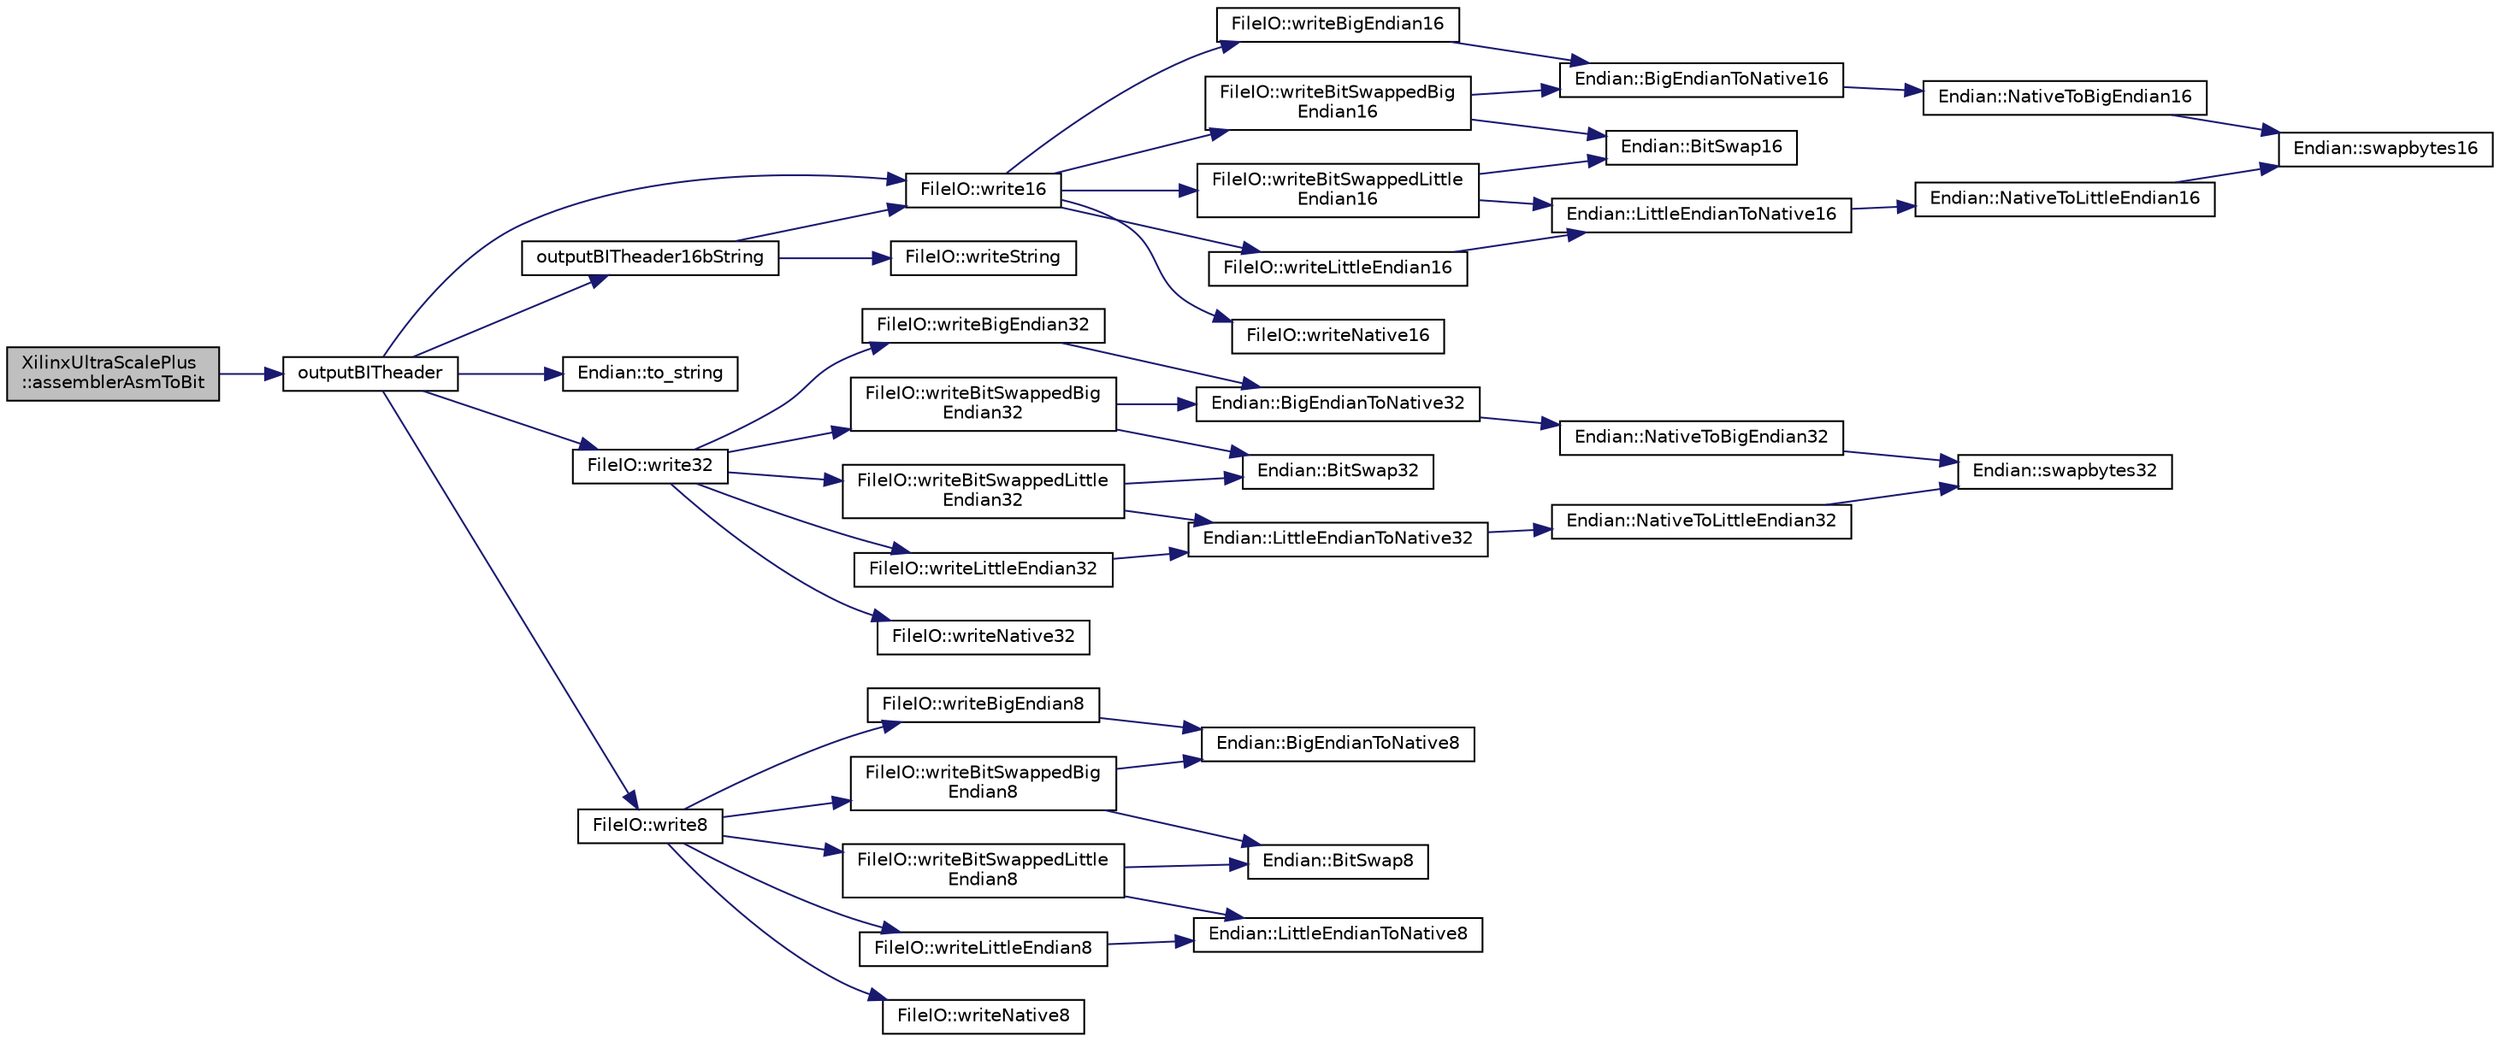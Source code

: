 digraph "XilinxUltraScalePlus::assemblerAsmToBit"
{
 // INTERACTIVE_SVG=YES
 // LATEX_PDF_SIZE
  edge [fontname="Helvetica",fontsize="10",labelfontname="Helvetica",labelfontsize="10"];
  node [fontname="Helvetica",fontsize="10",shape=record];
  rankdir="LR";
  Node1 [label="XilinxUltraScalePlus\l::assemblerAsmToBit",height=0.2,width=0.4,color="black", fillcolor="grey75", style="filled", fontcolor="black",tooltip=" "];
  Node1 -> Node2 [color="midnightblue",fontsize="10",style="solid",fontname="Helvetica"];
  Node2 [label="outputBITheader",height=0.2,width=0.4,color="black", fillcolor="white", style="filled",URL="$inlineOutput_8h.html#a0c4ad3b4e1c62c65e46e9cd76047b39e",tooltip=" "];
  Node2 -> Node3 [color="midnightblue",fontsize="10",style="solid",fontname="Helvetica"];
  Node3 [label="outputBITheader16bString",height=0.2,width=0.4,color="black", fillcolor="white", style="filled",URL="$inlineOutput_8h.html#ab5c46a8c5c50b0bbd4c9bfdd9c29051b",tooltip=" "];
  Node3 -> Node4 [color="midnightblue",fontsize="10",style="solid",fontname="Helvetica"];
  Node4 [label="FileIO::write16",height=0.2,width=0.4,color="black", fillcolor="white", style="filled",URL="$namespaceFileIO.html#a5eba9ac0d7604d5907eb9effe14b4920",tooltip=" "];
  Node4 -> Node5 [color="midnightblue",fontsize="10",style="solid",fontname="Helvetica"];
  Node5 [label="FileIO::writeBigEndian16",height=0.2,width=0.4,color="black", fillcolor="white", style="filled",URL="$namespaceFileIO.html#a2fa916aaa03f99c0a68d8a56093fea2f",tooltip=" "];
  Node5 -> Node6 [color="midnightblue",fontsize="10",style="solid",fontname="Helvetica"];
  Node6 [label="Endian::BigEndianToNative16",height=0.2,width=0.4,color="black", fillcolor="white", style="filled",URL="$namespaceEndian.html#afb674eed3d17c61f0d99ecb1b2737ad5",tooltip=" "];
  Node6 -> Node7 [color="midnightblue",fontsize="10",style="solid",fontname="Helvetica"];
  Node7 [label="Endian::NativeToBigEndian16",height=0.2,width=0.4,color="black", fillcolor="white", style="filled",URL="$namespaceEndian.html#a93717d389cf7fd2e4c837599124ac67d",tooltip=" "];
  Node7 -> Node8 [color="midnightblue",fontsize="10",style="solid",fontname="Helvetica"];
  Node8 [label="Endian::swapbytes16",height=0.2,width=0.4,color="black", fillcolor="white", style="filled",URL="$namespaceEndian.html#a374ca218715c0e791eb073a14a66647f",tooltip=" "];
  Node4 -> Node9 [color="midnightblue",fontsize="10",style="solid",fontname="Helvetica"];
  Node9 [label="FileIO::writeBitSwappedBig\lEndian16",height=0.2,width=0.4,color="black", fillcolor="white", style="filled",URL="$namespaceFileIO.html#a2d67fb6a81fe99e987ddcfac643358e3",tooltip=" "];
  Node9 -> Node6 [color="midnightblue",fontsize="10",style="solid",fontname="Helvetica"];
  Node9 -> Node10 [color="midnightblue",fontsize="10",style="solid",fontname="Helvetica"];
  Node10 [label="Endian::BitSwap16",height=0.2,width=0.4,color="black", fillcolor="white", style="filled",URL="$namespaceEndian.html#a299b13501873eba82fbb3df182a26414",tooltip=" "];
  Node4 -> Node11 [color="midnightblue",fontsize="10",style="solid",fontname="Helvetica"];
  Node11 [label="FileIO::writeBitSwappedLittle\lEndian16",height=0.2,width=0.4,color="black", fillcolor="white", style="filled",URL="$namespaceFileIO.html#ad3152bc558b95cb7f9c30ffac1226fc4",tooltip=" "];
  Node11 -> Node10 [color="midnightblue",fontsize="10",style="solid",fontname="Helvetica"];
  Node11 -> Node12 [color="midnightblue",fontsize="10",style="solid",fontname="Helvetica"];
  Node12 [label="Endian::LittleEndianToNative16",height=0.2,width=0.4,color="black", fillcolor="white", style="filled",URL="$namespaceEndian.html#ae5a1794961e4b010f98402e353502c23",tooltip=" "];
  Node12 -> Node13 [color="midnightblue",fontsize="10",style="solid",fontname="Helvetica"];
  Node13 [label="Endian::NativeToLittleEndian16",height=0.2,width=0.4,color="black", fillcolor="white", style="filled",URL="$namespaceEndian.html#a4a6b9949494c8d1e6bf260513542fc79",tooltip=" "];
  Node13 -> Node8 [color="midnightblue",fontsize="10",style="solid",fontname="Helvetica"];
  Node4 -> Node14 [color="midnightblue",fontsize="10",style="solid",fontname="Helvetica"];
  Node14 [label="FileIO::writeLittleEndian16",height=0.2,width=0.4,color="black", fillcolor="white", style="filled",URL="$namespaceFileIO.html#ab7165d35b2f1c49760ed6fa94e0d2d92",tooltip=" "];
  Node14 -> Node12 [color="midnightblue",fontsize="10",style="solid",fontname="Helvetica"];
  Node4 -> Node15 [color="midnightblue",fontsize="10",style="solid",fontname="Helvetica"];
  Node15 [label="FileIO::writeNative16",height=0.2,width=0.4,color="black", fillcolor="white", style="filled",URL="$namespaceFileIO.html#aacd2c7076c547bf4a699dbe5c32c0344",tooltip=" "];
  Node3 -> Node16 [color="midnightblue",fontsize="10",style="solid",fontname="Helvetica"];
  Node16 [label="FileIO::writeString",height=0.2,width=0.4,color="black", fillcolor="white", style="filled",URL="$namespaceFileIO.html#a5593f85a33496231ece8ca1dd2b78b15",tooltip=" "];
  Node2 -> Node17 [color="midnightblue",fontsize="10",style="solid",fontname="Helvetica"];
  Node17 [label="Endian::to_string",height=0.2,width=0.4,color="black", fillcolor="white", style="filled",URL="$namespaceEndian.html#a902308bd860c14813fea8a4d3607d7a0",tooltip=" "];
  Node2 -> Node4 [color="midnightblue",fontsize="10",style="solid",fontname="Helvetica"];
  Node2 -> Node18 [color="midnightblue",fontsize="10",style="solid",fontname="Helvetica"];
  Node18 [label="FileIO::write32",height=0.2,width=0.4,color="black", fillcolor="white", style="filled",URL="$namespaceFileIO.html#afa294bfd5dd5b103f150467ec14e64a9",tooltip=" "];
  Node18 -> Node19 [color="midnightblue",fontsize="10",style="solid",fontname="Helvetica"];
  Node19 [label="FileIO::writeBigEndian32",height=0.2,width=0.4,color="black", fillcolor="white", style="filled",URL="$namespaceFileIO.html#a8c0506d6408b37c822b4a49235504042",tooltip=" "];
  Node19 -> Node20 [color="midnightblue",fontsize="10",style="solid",fontname="Helvetica"];
  Node20 [label="Endian::BigEndianToNative32",height=0.2,width=0.4,color="black", fillcolor="white", style="filled",URL="$namespaceEndian.html#a6a54530860ad8ec19facaaa26ae9a6ae",tooltip=" "];
  Node20 -> Node21 [color="midnightblue",fontsize="10",style="solid",fontname="Helvetica"];
  Node21 [label="Endian::NativeToBigEndian32",height=0.2,width=0.4,color="black", fillcolor="white", style="filled",URL="$namespaceEndian.html#a7cd80b2cb2ed674196a68549c8489f88",tooltip=" "];
  Node21 -> Node22 [color="midnightblue",fontsize="10",style="solid",fontname="Helvetica"];
  Node22 [label="Endian::swapbytes32",height=0.2,width=0.4,color="black", fillcolor="white", style="filled",URL="$namespaceEndian.html#a7c0178c39449483c29a1a305d0a73606",tooltip=" "];
  Node18 -> Node23 [color="midnightblue",fontsize="10",style="solid",fontname="Helvetica"];
  Node23 [label="FileIO::writeBitSwappedBig\lEndian32",height=0.2,width=0.4,color="black", fillcolor="white", style="filled",URL="$namespaceFileIO.html#ae4b3083b2a3c3e857cf908b5401cd8e0",tooltip=" "];
  Node23 -> Node20 [color="midnightblue",fontsize="10",style="solid",fontname="Helvetica"];
  Node23 -> Node24 [color="midnightblue",fontsize="10",style="solid",fontname="Helvetica"];
  Node24 [label="Endian::BitSwap32",height=0.2,width=0.4,color="black", fillcolor="white", style="filled",URL="$namespaceEndian.html#abaf85e5d8d9641e35ffb4a5bcfc37f84",tooltip=" "];
  Node18 -> Node25 [color="midnightblue",fontsize="10",style="solid",fontname="Helvetica"];
  Node25 [label="FileIO::writeBitSwappedLittle\lEndian32",height=0.2,width=0.4,color="black", fillcolor="white", style="filled",URL="$namespaceFileIO.html#a3963952d81068f85653dff1f5f357dc6",tooltip=" "];
  Node25 -> Node24 [color="midnightblue",fontsize="10",style="solid",fontname="Helvetica"];
  Node25 -> Node26 [color="midnightblue",fontsize="10",style="solid",fontname="Helvetica"];
  Node26 [label="Endian::LittleEndianToNative32",height=0.2,width=0.4,color="black", fillcolor="white", style="filled",URL="$namespaceEndian.html#aabd838029ed523d5280997f4ca10f859",tooltip=" "];
  Node26 -> Node27 [color="midnightblue",fontsize="10",style="solid",fontname="Helvetica"];
  Node27 [label="Endian::NativeToLittleEndian32",height=0.2,width=0.4,color="black", fillcolor="white", style="filled",URL="$namespaceEndian.html#a4ef36a4fee2f667cf8ac3f67017716bb",tooltip=" "];
  Node27 -> Node22 [color="midnightblue",fontsize="10",style="solid",fontname="Helvetica"];
  Node18 -> Node28 [color="midnightblue",fontsize="10",style="solid",fontname="Helvetica"];
  Node28 [label="FileIO::writeLittleEndian32",height=0.2,width=0.4,color="black", fillcolor="white", style="filled",URL="$namespaceFileIO.html#a93849b8d8b9429d4acdbbc414d998218",tooltip=" "];
  Node28 -> Node26 [color="midnightblue",fontsize="10",style="solid",fontname="Helvetica"];
  Node18 -> Node29 [color="midnightblue",fontsize="10",style="solid",fontname="Helvetica"];
  Node29 [label="FileIO::writeNative32",height=0.2,width=0.4,color="black", fillcolor="white", style="filled",URL="$namespaceFileIO.html#ad35c44baa638184b786a69c360e15357",tooltip=" "];
  Node2 -> Node30 [color="midnightblue",fontsize="10",style="solid",fontname="Helvetica"];
  Node30 [label="FileIO::write8",height=0.2,width=0.4,color="black", fillcolor="white", style="filled",URL="$namespaceFileIO.html#ac50f56ad42f6971fc553591980e05776",tooltip=" "];
  Node30 -> Node31 [color="midnightblue",fontsize="10",style="solid",fontname="Helvetica"];
  Node31 [label="FileIO::writeBigEndian8",height=0.2,width=0.4,color="black", fillcolor="white", style="filled",URL="$namespaceFileIO.html#aabde2039444f25bbb48c2601868b828d",tooltip=" "];
  Node31 -> Node32 [color="midnightblue",fontsize="10",style="solid",fontname="Helvetica"];
  Node32 [label="Endian::BigEndianToNative8",height=0.2,width=0.4,color="black", fillcolor="white", style="filled",URL="$namespaceEndian.html#a1b015d819713390c25d87cc03f75be8f",tooltip=" "];
  Node30 -> Node33 [color="midnightblue",fontsize="10",style="solid",fontname="Helvetica"];
  Node33 [label="FileIO::writeBitSwappedBig\lEndian8",height=0.2,width=0.4,color="black", fillcolor="white", style="filled",URL="$namespaceFileIO.html#af27bf39a3e75ab776a3c6a42698a098a",tooltip=" "];
  Node33 -> Node32 [color="midnightblue",fontsize="10",style="solid",fontname="Helvetica"];
  Node33 -> Node34 [color="midnightblue",fontsize="10",style="solid",fontname="Helvetica"];
  Node34 [label="Endian::BitSwap8",height=0.2,width=0.4,color="black", fillcolor="white", style="filled",URL="$namespaceEndian.html#a36a7e410427efdc262d2d4c93fb80561",tooltip=" "];
  Node30 -> Node35 [color="midnightblue",fontsize="10",style="solid",fontname="Helvetica"];
  Node35 [label="FileIO::writeBitSwappedLittle\lEndian8",height=0.2,width=0.4,color="black", fillcolor="white", style="filled",URL="$namespaceFileIO.html#a21ca7bc65219c5965f7b9aab714f60bc",tooltip=" "];
  Node35 -> Node34 [color="midnightblue",fontsize="10",style="solid",fontname="Helvetica"];
  Node35 -> Node36 [color="midnightblue",fontsize="10",style="solid",fontname="Helvetica"];
  Node36 [label="Endian::LittleEndianToNative8",height=0.2,width=0.4,color="black", fillcolor="white", style="filled",URL="$namespaceEndian.html#a3e240c93c1ff33708295c8d92b0ebe92",tooltip=" "];
  Node30 -> Node37 [color="midnightblue",fontsize="10",style="solid",fontname="Helvetica"];
  Node37 [label="FileIO::writeLittleEndian8",height=0.2,width=0.4,color="black", fillcolor="white", style="filled",URL="$namespaceFileIO.html#a96f4e092346e5a8ecc8e8a32be6defda",tooltip=" "];
  Node37 -> Node36 [color="midnightblue",fontsize="10",style="solid",fontname="Helvetica"];
  Node30 -> Node38 [color="midnightblue",fontsize="10",style="solid",fontname="Helvetica"];
  Node38 [label="FileIO::writeNative8",height=0.2,width=0.4,color="black", fillcolor="white", style="filled",URL="$namespaceFileIO.html#af41e178b591b71326619abd58bef999b",tooltip=" "];
}
